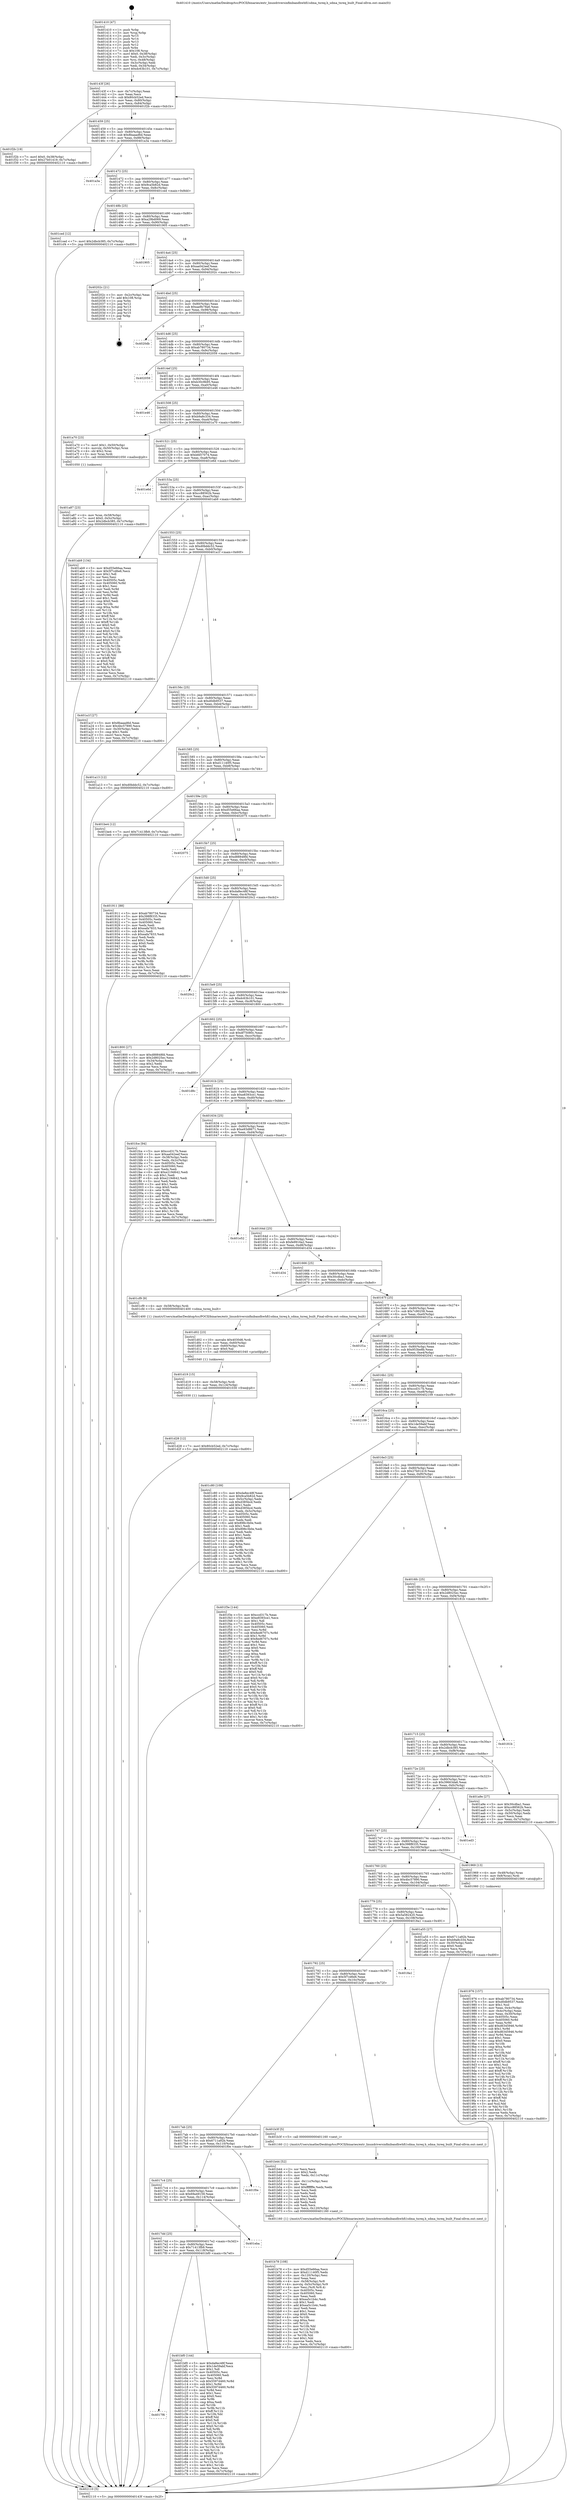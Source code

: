 digraph "0x401410" {
  label = "0x401410 (/mnt/c/Users/mathe/Desktop/tcc/POCII/binaries/extr_linuxdriversinfinibandhwhfi1sdma_txreq.h_sdma_txreq_built_Final-ollvm.out::main(0))"
  labelloc = "t"
  node[shape=record]

  Entry [label="",width=0.3,height=0.3,shape=circle,fillcolor=black,style=filled]
  "0x40143f" [label="{
     0x40143f [26]\l
     | [instrs]\l
     &nbsp;&nbsp;0x40143f \<+3\>: mov -0x7c(%rbp),%eax\l
     &nbsp;&nbsp;0x401442 \<+2\>: mov %eax,%ecx\l
     &nbsp;&nbsp;0x401444 \<+6\>: sub $0x80cb52ed,%ecx\l
     &nbsp;&nbsp;0x40144a \<+3\>: mov %eax,-0x80(%rbp)\l
     &nbsp;&nbsp;0x40144d \<+6\>: mov %ecx,-0x84(%rbp)\l
     &nbsp;&nbsp;0x401453 \<+6\>: je 0000000000401f2b \<main+0xb1b\>\l
  }"]
  "0x401f2b" [label="{
     0x401f2b [19]\l
     | [instrs]\l
     &nbsp;&nbsp;0x401f2b \<+7\>: movl $0x0,-0x38(%rbp)\l
     &nbsp;&nbsp;0x401f32 \<+7\>: movl $0x27b01419,-0x7c(%rbp)\l
     &nbsp;&nbsp;0x401f39 \<+5\>: jmp 0000000000402110 \<main+0xd00\>\l
  }"]
  "0x401459" [label="{
     0x401459 [25]\l
     | [instrs]\l
     &nbsp;&nbsp;0x401459 \<+5\>: jmp 000000000040145e \<main+0x4e\>\l
     &nbsp;&nbsp;0x40145e \<+3\>: mov -0x80(%rbp),%eax\l
     &nbsp;&nbsp;0x401461 \<+5\>: sub $0x8baaad6d,%eax\l
     &nbsp;&nbsp;0x401466 \<+6\>: mov %eax,-0x88(%rbp)\l
     &nbsp;&nbsp;0x40146c \<+6\>: je 0000000000401a3a \<main+0x62a\>\l
  }"]
  Exit [label="",width=0.3,height=0.3,shape=circle,fillcolor=black,style=filled,peripheries=2]
  "0x401a3a" [label="{
     0x401a3a\l
  }", style=dashed]
  "0x401472" [label="{
     0x401472 [25]\l
     | [instrs]\l
     &nbsp;&nbsp;0x401472 \<+5\>: jmp 0000000000401477 \<main+0x67\>\l
     &nbsp;&nbsp;0x401477 \<+3\>: mov -0x80(%rbp),%eax\l
     &nbsp;&nbsp;0x40147a \<+5\>: sub $0x9ca5b82d,%eax\l
     &nbsp;&nbsp;0x40147f \<+6\>: mov %eax,-0x8c(%rbp)\l
     &nbsp;&nbsp;0x401485 \<+6\>: je 0000000000401ced \<main+0x8dd\>\l
  }"]
  "0x401d28" [label="{
     0x401d28 [12]\l
     | [instrs]\l
     &nbsp;&nbsp;0x401d28 \<+7\>: movl $0x80cb52ed,-0x7c(%rbp)\l
     &nbsp;&nbsp;0x401d2f \<+5\>: jmp 0000000000402110 \<main+0xd00\>\l
  }"]
  "0x401ced" [label="{
     0x401ced [12]\l
     | [instrs]\l
     &nbsp;&nbsp;0x401ced \<+7\>: movl $0x2dbcb385,-0x7c(%rbp)\l
     &nbsp;&nbsp;0x401cf4 \<+5\>: jmp 0000000000402110 \<main+0xd00\>\l
  }"]
  "0x40148b" [label="{
     0x40148b [25]\l
     | [instrs]\l
     &nbsp;&nbsp;0x40148b \<+5\>: jmp 0000000000401490 \<main+0x80\>\l
     &nbsp;&nbsp;0x401490 \<+3\>: mov -0x80(%rbp),%eax\l
     &nbsp;&nbsp;0x401493 \<+5\>: sub $0xa29bd069,%eax\l
     &nbsp;&nbsp;0x401498 \<+6\>: mov %eax,-0x90(%rbp)\l
     &nbsp;&nbsp;0x40149e \<+6\>: je 0000000000401905 \<main+0x4f5\>\l
  }"]
  "0x401d19" [label="{
     0x401d19 [15]\l
     | [instrs]\l
     &nbsp;&nbsp;0x401d19 \<+4\>: mov -0x58(%rbp),%rdi\l
     &nbsp;&nbsp;0x401d1d \<+6\>: mov %eax,-0x124(%rbp)\l
     &nbsp;&nbsp;0x401d23 \<+5\>: call 0000000000401030 \<free@plt\>\l
     | [calls]\l
     &nbsp;&nbsp;0x401030 \{1\} (unknown)\l
  }"]
  "0x401905" [label="{
     0x401905\l
  }", style=dashed]
  "0x4014a4" [label="{
     0x4014a4 [25]\l
     | [instrs]\l
     &nbsp;&nbsp;0x4014a4 \<+5\>: jmp 00000000004014a9 \<main+0x99\>\l
     &nbsp;&nbsp;0x4014a9 \<+3\>: mov -0x80(%rbp),%eax\l
     &nbsp;&nbsp;0x4014ac \<+5\>: sub $0xaa042eef,%eax\l
     &nbsp;&nbsp;0x4014b1 \<+6\>: mov %eax,-0x94(%rbp)\l
     &nbsp;&nbsp;0x4014b7 \<+6\>: je 000000000040202c \<main+0xc1c\>\l
  }"]
  "0x401d02" [label="{
     0x401d02 [23]\l
     | [instrs]\l
     &nbsp;&nbsp;0x401d02 \<+10\>: movabs $0x4030d6,%rdi\l
     &nbsp;&nbsp;0x401d0c \<+3\>: mov %eax,-0x60(%rbp)\l
     &nbsp;&nbsp;0x401d0f \<+3\>: mov -0x60(%rbp),%esi\l
     &nbsp;&nbsp;0x401d12 \<+2\>: mov $0x0,%al\l
     &nbsp;&nbsp;0x401d14 \<+5\>: call 0000000000401040 \<printf@plt\>\l
     | [calls]\l
     &nbsp;&nbsp;0x401040 \{1\} (unknown)\l
  }"]
  "0x40202c" [label="{
     0x40202c [21]\l
     | [instrs]\l
     &nbsp;&nbsp;0x40202c \<+3\>: mov -0x2c(%rbp),%eax\l
     &nbsp;&nbsp;0x40202f \<+7\>: add $0x108,%rsp\l
     &nbsp;&nbsp;0x402036 \<+1\>: pop %rbx\l
     &nbsp;&nbsp;0x402037 \<+2\>: pop %r12\l
     &nbsp;&nbsp;0x402039 \<+2\>: pop %r13\l
     &nbsp;&nbsp;0x40203b \<+2\>: pop %r14\l
     &nbsp;&nbsp;0x40203d \<+2\>: pop %r15\l
     &nbsp;&nbsp;0x40203f \<+1\>: pop %rbp\l
     &nbsp;&nbsp;0x402040 \<+1\>: ret\l
  }"]
  "0x4014bd" [label="{
     0x4014bd [25]\l
     | [instrs]\l
     &nbsp;&nbsp;0x4014bd \<+5\>: jmp 00000000004014c2 \<main+0xb2\>\l
     &nbsp;&nbsp;0x4014c2 \<+3\>: mov -0x80(%rbp),%eax\l
     &nbsp;&nbsp;0x4014c5 \<+5\>: sub $0xaa9b78a6,%eax\l
     &nbsp;&nbsp;0x4014ca \<+6\>: mov %eax,-0x98(%rbp)\l
     &nbsp;&nbsp;0x4014d0 \<+6\>: je 00000000004020db \<main+0xccb\>\l
  }"]
  "0x4017f6" [label="{
     0x4017f6\l
  }", style=dashed]
  "0x4020db" [label="{
     0x4020db\l
  }", style=dashed]
  "0x4014d6" [label="{
     0x4014d6 [25]\l
     | [instrs]\l
     &nbsp;&nbsp;0x4014d6 \<+5\>: jmp 00000000004014db \<main+0xcb\>\l
     &nbsp;&nbsp;0x4014db \<+3\>: mov -0x80(%rbp),%eax\l
     &nbsp;&nbsp;0x4014de \<+5\>: sub $0xab780734,%eax\l
     &nbsp;&nbsp;0x4014e3 \<+6\>: mov %eax,-0x9c(%rbp)\l
     &nbsp;&nbsp;0x4014e9 \<+6\>: je 0000000000402059 \<main+0xc49\>\l
  }"]
  "0x401bf0" [label="{
     0x401bf0 [144]\l
     | [instrs]\l
     &nbsp;&nbsp;0x401bf0 \<+5\>: mov $0xda8ec48f,%eax\l
     &nbsp;&nbsp;0x401bf5 \<+5\>: mov $0x1de59abf,%ecx\l
     &nbsp;&nbsp;0x401bfa \<+2\>: mov $0x1,%dl\l
     &nbsp;&nbsp;0x401bfc \<+7\>: mov 0x40505c,%esi\l
     &nbsp;&nbsp;0x401c03 \<+7\>: mov 0x405060,%edi\l
     &nbsp;&nbsp;0x401c0a \<+3\>: mov %esi,%r8d\l
     &nbsp;&nbsp;0x401c0d \<+7\>: sub $0x5597d460,%r8d\l
     &nbsp;&nbsp;0x401c14 \<+4\>: sub $0x1,%r8d\l
     &nbsp;&nbsp;0x401c18 \<+7\>: add $0x5597d460,%r8d\l
     &nbsp;&nbsp;0x401c1f \<+4\>: imul %r8d,%esi\l
     &nbsp;&nbsp;0x401c23 \<+3\>: and $0x1,%esi\l
     &nbsp;&nbsp;0x401c26 \<+3\>: cmp $0x0,%esi\l
     &nbsp;&nbsp;0x401c29 \<+4\>: sete %r9b\l
     &nbsp;&nbsp;0x401c2d \<+3\>: cmp $0xa,%edi\l
     &nbsp;&nbsp;0x401c30 \<+4\>: setl %r10b\l
     &nbsp;&nbsp;0x401c34 \<+3\>: mov %r9b,%r11b\l
     &nbsp;&nbsp;0x401c37 \<+4\>: xor $0xff,%r11b\l
     &nbsp;&nbsp;0x401c3b \<+3\>: mov %r10b,%bl\l
     &nbsp;&nbsp;0x401c3e \<+3\>: xor $0xff,%bl\l
     &nbsp;&nbsp;0x401c41 \<+3\>: xor $0x0,%dl\l
     &nbsp;&nbsp;0x401c44 \<+3\>: mov %r11b,%r14b\l
     &nbsp;&nbsp;0x401c47 \<+4\>: and $0x0,%r14b\l
     &nbsp;&nbsp;0x401c4b \<+3\>: and %dl,%r9b\l
     &nbsp;&nbsp;0x401c4e \<+3\>: mov %bl,%r15b\l
     &nbsp;&nbsp;0x401c51 \<+4\>: and $0x0,%r15b\l
     &nbsp;&nbsp;0x401c55 \<+3\>: and %dl,%r10b\l
     &nbsp;&nbsp;0x401c58 \<+3\>: or %r9b,%r14b\l
     &nbsp;&nbsp;0x401c5b \<+3\>: or %r10b,%r15b\l
     &nbsp;&nbsp;0x401c5e \<+3\>: xor %r15b,%r14b\l
     &nbsp;&nbsp;0x401c61 \<+3\>: or %bl,%r11b\l
     &nbsp;&nbsp;0x401c64 \<+4\>: xor $0xff,%r11b\l
     &nbsp;&nbsp;0x401c68 \<+3\>: or $0x0,%dl\l
     &nbsp;&nbsp;0x401c6b \<+3\>: and %dl,%r11b\l
     &nbsp;&nbsp;0x401c6e \<+3\>: or %r11b,%r14b\l
     &nbsp;&nbsp;0x401c71 \<+4\>: test $0x1,%r14b\l
     &nbsp;&nbsp;0x401c75 \<+3\>: cmovne %ecx,%eax\l
     &nbsp;&nbsp;0x401c78 \<+3\>: mov %eax,-0x7c(%rbp)\l
     &nbsp;&nbsp;0x401c7b \<+5\>: jmp 0000000000402110 \<main+0xd00\>\l
  }"]
  "0x402059" [label="{
     0x402059\l
  }", style=dashed]
  "0x4014ef" [label="{
     0x4014ef [25]\l
     | [instrs]\l
     &nbsp;&nbsp;0x4014ef \<+5\>: jmp 00000000004014f4 \<main+0xe4\>\l
     &nbsp;&nbsp;0x4014f4 \<+3\>: mov -0x80(%rbp),%eax\l
     &nbsp;&nbsp;0x4014f7 \<+5\>: sub $0xb30c9b95,%eax\l
     &nbsp;&nbsp;0x4014fc \<+6\>: mov %eax,-0xa0(%rbp)\l
     &nbsp;&nbsp;0x401502 \<+6\>: je 0000000000401e46 \<main+0xa36\>\l
  }"]
  "0x4017dd" [label="{
     0x4017dd [25]\l
     | [instrs]\l
     &nbsp;&nbsp;0x4017dd \<+5\>: jmp 00000000004017e2 \<main+0x3d2\>\l
     &nbsp;&nbsp;0x4017e2 \<+3\>: mov -0x80(%rbp),%eax\l
     &nbsp;&nbsp;0x4017e5 \<+5\>: sub $0x71413fb9,%eax\l
     &nbsp;&nbsp;0x4017ea \<+6\>: mov %eax,-0x118(%rbp)\l
     &nbsp;&nbsp;0x4017f0 \<+6\>: je 0000000000401bf0 \<main+0x7e0\>\l
  }"]
  "0x401e46" [label="{
     0x401e46\l
  }", style=dashed]
  "0x401508" [label="{
     0x401508 [25]\l
     | [instrs]\l
     &nbsp;&nbsp;0x401508 \<+5\>: jmp 000000000040150d \<main+0xfd\>\l
     &nbsp;&nbsp;0x40150d \<+3\>: mov -0x80(%rbp),%eax\l
     &nbsp;&nbsp;0x401510 \<+5\>: sub $0xb9a8c334,%eax\l
     &nbsp;&nbsp;0x401515 \<+6\>: mov %eax,-0xa4(%rbp)\l
     &nbsp;&nbsp;0x40151b \<+6\>: je 0000000000401a70 \<main+0x660\>\l
  }"]
  "0x401eba" [label="{
     0x401eba\l
  }", style=dashed]
  "0x401a70" [label="{
     0x401a70 [23]\l
     | [instrs]\l
     &nbsp;&nbsp;0x401a70 \<+7\>: movl $0x1,-0x50(%rbp)\l
     &nbsp;&nbsp;0x401a77 \<+4\>: movslq -0x50(%rbp),%rax\l
     &nbsp;&nbsp;0x401a7b \<+4\>: shl $0x2,%rax\l
     &nbsp;&nbsp;0x401a7f \<+3\>: mov %rax,%rdi\l
     &nbsp;&nbsp;0x401a82 \<+5\>: call 0000000000401050 \<malloc@plt\>\l
     | [calls]\l
     &nbsp;&nbsp;0x401050 \{1\} (unknown)\l
  }"]
  "0x401521" [label="{
     0x401521 [25]\l
     | [instrs]\l
     &nbsp;&nbsp;0x401521 \<+5\>: jmp 0000000000401526 \<main+0x116\>\l
     &nbsp;&nbsp;0x401526 \<+3\>: mov -0x80(%rbp),%eax\l
     &nbsp;&nbsp;0x401529 \<+5\>: sub $0xbfd57074,%eax\l
     &nbsp;&nbsp;0x40152e \<+6\>: mov %eax,-0xa8(%rbp)\l
     &nbsp;&nbsp;0x401534 \<+6\>: je 0000000000401e6d \<main+0xa5d\>\l
  }"]
  "0x4017c4" [label="{
     0x4017c4 [25]\l
     | [instrs]\l
     &nbsp;&nbsp;0x4017c4 \<+5\>: jmp 00000000004017c9 \<main+0x3b9\>\l
     &nbsp;&nbsp;0x4017c9 \<+3\>: mov -0x80(%rbp),%eax\l
     &nbsp;&nbsp;0x4017cc \<+5\>: sub $0x69a49159,%eax\l
     &nbsp;&nbsp;0x4017d1 \<+6\>: mov %eax,-0x114(%rbp)\l
     &nbsp;&nbsp;0x4017d7 \<+6\>: je 0000000000401eba \<main+0xaaa\>\l
  }"]
  "0x401e6d" [label="{
     0x401e6d\l
  }", style=dashed]
  "0x40153a" [label="{
     0x40153a [25]\l
     | [instrs]\l
     &nbsp;&nbsp;0x40153a \<+5\>: jmp 000000000040153f \<main+0x12f\>\l
     &nbsp;&nbsp;0x40153f \<+3\>: mov -0x80(%rbp),%eax\l
     &nbsp;&nbsp;0x401542 \<+5\>: sub $0xcc88562b,%eax\l
     &nbsp;&nbsp;0x401547 \<+6\>: mov %eax,-0xac(%rbp)\l
     &nbsp;&nbsp;0x40154d \<+6\>: je 0000000000401ab9 \<main+0x6a9\>\l
  }"]
  "0x401f0e" [label="{
     0x401f0e\l
  }", style=dashed]
  "0x401ab9" [label="{
     0x401ab9 [134]\l
     | [instrs]\l
     &nbsp;&nbsp;0x401ab9 \<+5\>: mov $0xd55e66aa,%eax\l
     &nbsp;&nbsp;0x401abe \<+5\>: mov $0x5f7cd6e6,%ecx\l
     &nbsp;&nbsp;0x401ac3 \<+2\>: mov $0x1,%dl\l
     &nbsp;&nbsp;0x401ac5 \<+2\>: xor %esi,%esi\l
     &nbsp;&nbsp;0x401ac7 \<+7\>: mov 0x40505c,%edi\l
     &nbsp;&nbsp;0x401ace \<+8\>: mov 0x405060,%r8d\l
     &nbsp;&nbsp;0x401ad6 \<+3\>: sub $0x1,%esi\l
     &nbsp;&nbsp;0x401ad9 \<+3\>: mov %edi,%r9d\l
     &nbsp;&nbsp;0x401adc \<+3\>: add %esi,%r9d\l
     &nbsp;&nbsp;0x401adf \<+4\>: imul %r9d,%edi\l
     &nbsp;&nbsp;0x401ae3 \<+3\>: and $0x1,%edi\l
     &nbsp;&nbsp;0x401ae6 \<+3\>: cmp $0x0,%edi\l
     &nbsp;&nbsp;0x401ae9 \<+4\>: sete %r10b\l
     &nbsp;&nbsp;0x401aed \<+4\>: cmp $0xa,%r8d\l
     &nbsp;&nbsp;0x401af1 \<+4\>: setl %r11b\l
     &nbsp;&nbsp;0x401af5 \<+3\>: mov %r10b,%bl\l
     &nbsp;&nbsp;0x401af8 \<+3\>: xor $0xff,%bl\l
     &nbsp;&nbsp;0x401afb \<+3\>: mov %r11b,%r14b\l
     &nbsp;&nbsp;0x401afe \<+4\>: xor $0xff,%r14b\l
     &nbsp;&nbsp;0x401b02 \<+3\>: xor $0x0,%dl\l
     &nbsp;&nbsp;0x401b05 \<+3\>: mov %bl,%r15b\l
     &nbsp;&nbsp;0x401b08 \<+4\>: and $0x0,%r15b\l
     &nbsp;&nbsp;0x401b0c \<+3\>: and %dl,%r10b\l
     &nbsp;&nbsp;0x401b0f \<+3\>: mov %r14b,%r12b\l
     &nbsp;&nbsp;0x401b12 \<+4\>: and $0x0,%r12b\l
     &nbsp;&nbsp;0x401b16 \<+3\>: and %dl,%r11b\l
     &nbsp;&nbsp;0x401b19 \<+3\>: or %r10b,%r15b\l
     &nbsp;&nbsp;0x401b1c \<+3\>: or %r11b,%r12b\l
     &nbsp;&nbsp;0x401b1f \<+3\>: xor %r12b,%r15b\l
     &nbsp;&nbsp;0x401b22 \<+3\>: or %r14b,%bl\l
     &nbsp;&nbsp;0x401b25 \<+3\>: xor $0xff,%bl\l
     &nbsp;&nbsp;0x401b28 \<+3\>: or $0x0,%dl\l
     &nbsp;&nbsp;0x401b2b \<+2\>: and %dl,%bl\l
     &nbsp;&nbsp;0x401b2d \<+3\>: or %bl,%r15b\l
     &nbsp;&nbsp;0x401b30 \<+4\>: test $0x1,%r15b\l
     &nbsp;&nbsp;0x401b34 \<+3\>: cmovne %ecx,%eax\l
     &nbsp;&nbsp;0x401b37 \<+3\>: mov %eax,-0x7c(%rbp)\l
     &nbsp;&nbsp;0x401b3a \<+5\>: jmp 0000000000402110 \<main+0xd00\>\l
  }"]
  "0x401553" [label="{
     0x401553 [25]\l
     | [instrs]\l
     &nbsp;&nbsp;0x401553 \<+5\>: jmp 0000000000401558 \<main+0x148\>\l
     &nbsp;&nbsp;0x401558 \<+3\>: mov -0x80(%rbp),%eax\l
     &nbsp;&nbsp;0x40155b \<+5\>: sub $0xd0bddc52,%eax\l
     &nbsp;&nbsp;0x401560 \<+6\>: mov %eax,-0xb0(%rbp)\l
     &nbsp;&nbsp;0x401566 \<+6\>: je 0000000000401a1f \<main+0x60f\>\l
  }"]
  "0x401b78" [label="{
     0x401b78 [108]\l
     | [instrs]\l
     &nbsp;&nbsp;0x401b78 \<+5\>: mov $0xd55e66aa,%ecx\l
     &nbsp;&nbsp;0x401b7d \<+5\>: mov $0xd11140f5,%edx\l
     &nbsp;&nbsp;0x401b82 \<+6\>: mov -0x120(%rbp),%esi\l
     &nbsp;&nbsp;0x401b88 \<+3\>: imul %eax,%esi\l
     &nbsp;&nbsp;0x401b8b \<+4\>: mov -0x58(%rbp),%r8\l
     &nbsp;&nbsp;0x401b8f \<+4\>: movslq -0x5c(%rbp),%r9\l
     &nbsp;&nbsp;0x401b93 \<+4\>: mov %esi,(%r8,%r9,4)\l
     &nbsp;&nbsp;0x401b97 \<+7\>: mov 0x40505c,%eax\l
     &nbsp;&nbsp;0x401b9e \<+7\>: mov 0x405060,%esi\l
     &nbsp;&nbsp;0x401ba5 \<+2\>: mov %eax,%edi\l
     &nbsp;&nbsp;0x401ba7 \<+6\>: sub $0xea5c1b4c,%edi\l
     &nbsp;&nbsp;0x401bad \<+3\>: sub $0x1,%edi\l
     &nbsp;&nbsp;0x401bb0 \<+6\>: add $0xea5c1b4c,%edi\l
     &nbsp;&nbsp;0x401bb6 \<+3\>: imul %edi,%eax\l
     &nbsp;&nbsp;0x401bb9 \<+3\>: and $0x1,%eax\l
     &nbsp;&nbsp;0x401bbc \<+3\>: cmp $0x0,%eax\l
     &nbsp;&nbsp;0x401bbf \<+4\>: sete %r10b\l
     &nbsp;&nbsp;0x401bc3 \<+3\>: cmp $0xa,%esi\l
     &nbsp;&nbsp;0x401bc6 \<+4\>: setl %r11b\l
     &nbsp;&nbsp;0x401bca \<+3\>: mov %r10b,%bl\l
     &nbsp;&nbsp;0x401bcd \<+3\>: and %r11b,%bl\l
     &nbsp;&nbsp;0x401bd0 \<+3\>: xor %r11b,%r10b\l
     &nbsp;&nbsp;0x401bd3 \<+3\>: or %r10b,%bl\l
     &nbsp;&nbsp;0x401bd6 \<+3\>: test $0x1,%bl\l
     &nbsp;&nbsp;0x401bd9 \<+3\>: cmovne %edx,%ecx\l
     &nbsp;&nbsp;0x401bdc \<+3\>: mov %ecx,-0x7c(%rbp)\l
     &nbsp;&nbsp;0x401bdf \<+5\>: jmp 0000000000402110 \<main+0xd00\>\l
  }"]
  "0x401a1f" [label="{
     0x401a1f [27]\l
     | [instrs]\l
     &nbsp;&nbsp;0x401a1f \<+5\>: mov $0x8baaad6d,%eax\l
     &nbsp;&nbsp;0x401a24 \<+5\>: mov $0x4bc57890,%ecx\l
     &nbsp;&nbsp;0x401a29 \<+3\>: mov -0x30(%rbp),%edx\l
     &nbsp;&nbsp;0x401a2c \<+3\>: cmp $0x1,%edx\l
     &nbsp;&nbsp;0x401a2f \<+3\>: cmovl %ecx,%eax\l
     &nbsp;&nbsp;0x401a32 \<+3\>: mov %eax,-0x7c(%rbp)\l
     &nbsp;&nbsp;0x401a35 \<+5\>: jmp 0000000000402110 \<main+0xd00\>\l
  }"]
  "0x40156c" [label="{
     0x40156c [25]\l
     | [instrs]\l
     &nbsp;&nbsp;0x40156c \<+5\>: jmp 0000000000401571 \<main+0x161\>\l
     &nbsp;&nbsp;0x401571 \<+3\>: mov -0x80(%rbp),%eax\l
     &nbsp;&nbsp;0x401574 \<+5\>: sub $0xd0db9537,%eax\l
     &nbsp;&nbsp;0x401579 \<+6\>: mov %eax,-0xb4(%rbp)\l
     &nbsp;&nbsp;0x40157f \<+6\>: je 0000000000401a13 \<main+0x603\>\l
  }"]
  "0x401b44" [label="{
     0x401b44 [52]\l
     | [instrs]\l
     &nbsp;&nbsp;0x401b44 \<+2\>: xor %ecx,%ecx\l
     &nbsp;&nbsp;0x401b46 \<+5\>: mov $0x2,%edx\l
     &nbsp;&nbsp;0x401b4b \<+6\>: mov %edx,-0x11c(%rbp)\l
     &nbsp;&nbsp;0x401b51 \<+1\>: cltd\l
     &nbsp;&nbsp;0x401b52 \<+6\>: mov -0x11c(%rbp),%esi\l
     &nbsp;&nbsp;0x401b58 \<+2\>: idiv %esi\l
     &nbsp;&nbsp;0x401b5a \<+6\>: imul $0xfffffffe,%edx,%edx\l
     &nbsp;&nbsp;0x401b60 \<+2\>: mov %ecx,%edi\l
     &nbsp;&nbsp;0x401b62 \<+2\>: sub %edx,%edi\l
     &nbsp;&nbsp;0x401b64 \<+2\>: mov %ecx,%edx\l
     &nbsp;&nbsp;0x401b66 \<+3\>: sub $0x1,%edx\l
     &nbsp;&nbsp;0x401b69 \<+2\>: add %edx,%edi\l
     &nbsp;&nbsp;0x401b6b \<+2\>: sub %edi,%ecx\l
     &nbsp;&nbsp;0x401b6d \<+6\>: mov %ecx,-0x120(%rbp)\l
     &nbsp;&nbsp;0x401b73 \<+5\>: call 0000000000401160 \<next_i\>\l
     | [calls]\l
     &nbsp;&nbsp;0x401160 \{1\} (/mnt/c/Users/mathe/Desktop/tcc/POCII/binaries/extr_linuxdriversinfinibandhwhfi1sdma_txreq.h_sdma_txreq_built_Final-ollvm.out::next_i)\l
  }"]
  "0x401a13" [label="{
     0x401a13 [12]\l
     | [instrs]\l
     &nbsp;&nbsp;0x401a13 \<+7\>: movl $0xd0bddc52,-0x7c(%rbp)\l
     &nbsp;&nbsp;0x401a1a \<+5\>: jmp 0000000000402110 \<main+0xd00\>\l
  }"]
  "0x401585" [label="{
     0x401585 [25]\l
     | [instrs]\l
     &nbsp;&nbsp;0x401585 \<+5\>: jmp 000000000040158a \<main+0x17a\>\l
     &nbsp;&nbsp;0x40158a \<+3\>: mov -0x80(%rbp),%eax\l
     &nbsp;&nbsp;0x40158d \<+5\>: sub $0xd11140f5,%eax\l
     &nbsp;&nbsp;0x401592 \<+6\>: mov %eax,-0xb8(%rbp)\l
     &nbsp;&nbsp;0x401598 \<+6\>: je 0000000000401be4 \<main+0x7d4\>\l
  }"]
  "0x4017ab" [label="{
     0x4017ab [25]\l
     | [instrs]\l
     &nbsp;&nbsp;0x4017ab \<+5\>: jmp 00000000004017b0 \<main+0x3a0\>\l
     &nbsp;&nbsp;0x4017b0 \<+3\>: mov -0x80(%rbp),%eax\l
     &nbsp;&nbsp;0x4017b3 \<+5\>: sub $0x6711a92b,%eax\l
     &nbsp;&nbsp;0x4017b8 \<+6\>: mov %eax,-0x110(%rbp)\l
     &nbsp;&nbsp;0x4017be \<+6\>: je 0000000000401f0e \<main+0xafe\>\l
  }"]
  "0x401be4" [label="{
     0x401be4 [12]\l
     | [instrs]\l
     &nbsp;&nbsp;0x401be4 \<+7\>: movl $0x71413fb9,-0x7c(%rbp)\l
     &nbsp;&nbsp;0x401beb \<+5\>: jmp 0000000000402110 \<main+0xd00\>\l
  }"]
  "0x40159e" [label="{
     0x40159e [25]\l
     | [instrs]\l
     &nbsp;&nbsp;0x40159e \<+5\>: jmp 00000000004015a3 \<main+0x193\>\l
     &nbsp;&nbsp;0x4015a3 \<+3\>: mov -0x80(%rbp),%eax\l
     &nbsp;&nbsp;0x4015a6 \<+5\>: sub $0xd55e66aa,%eax\l
     &nbsp;&nbsp;0x4015ab \<+6\>: mov %eax,-0xbc(%rbp)\l
     &nbsp;&nbsp;0x4015b1 \<+6\>: je 0000000000402075 \<main+0xc65\>\l
  }"]
  "0x401b3f" [label="{
     0x401b3f [5]\l
     | [instrs]\l
     &nbsp;&nbsp;0x401b3f \<+5\>: call 0000000000401160 \<next_i\>\l
     | [calls]\l
     &nbsp;&nbsp;0x401160 \{1\} (/mnt/c/Users/mathe/Desktop/tcc/POCII/binaries/extr_linuxdriversinfinibandhwhfi1sdma_txreq.h_sdma_txreq_built_Final-ollvm.out::next_i)\l
  }"]
  "0x402075" [label="{
     0x402075\l
  }", style=dashed]
  "0x4015b7" [label="{
     0x4015b7 [25]\l
     | [instrs]\l
     &nbsp;&nbsp;0x4015b7 \<+5\>: jmp 00000000004015bc \<main+0x1ac\>\l
     &nbsp;&nbsp;0x4015bc \<+3\>: mov -0x80(%rbp),%eax\l
     &nbsp;&nbsp;0x4015bf \<+5\>: sub $0xd88848fd,%eax\l
     &nbsp;&nbsp;0x4015c4 \<+6\>: mov %eax,-0xc0(%rbp)\l
     &nbsp;&nbsp;0x4015ca \<+6\>: je 0000000000401911 \<main+0x501\>\l
  }"]
  "0x401792" [label="{
     0x401792 [25]\l
     | [instrs]\l
     &nbsp;&nbsp;0x401792 \<+5\>: jmp 0000000000401797 \<main+0x387\>\l
     &nbsp;&nbsp;0x401797 \<+3\>: mov -0x80(%rbp),%eax\l
     &nbsp;&nbsp;0x40179a \<+5\>: sub $0x5f7cd6e6,%eax\l
     &nbsp;&nbsp;0x40179f \<+6\>: mov %eax,-0x10c(%rbp)\l
     &nbsp;&nbsp;0x4017a5 \<+6\>: je 0000000000401b3f \<main+0x72f\>\l
  }"]
  "0x401911" [label="{
     0x401911 [88]\l
     | [instrs]\l
     &nbsp;&nbsp;0x401911 \<+5\>: mov $0xab780734,%eax\l
     &nbsp;&nbsp;0x401916 \<+5\>: mov $0x398f8335,%ecx\l
     &nbsp;&nbsp;0x40191b \<+7\>: mov 0x40505c,%edx\l
     &nbsp;&nbsp;0x401922 \<+7\>: mov 0x405060,%esi\l
     &nbsp;&nbsp;0x401929 \<+2\>: mov %edx,%edi\l
     &nbsp;&nbsp;0x40192b \<+6\>: add $0xeafa7833,%edi\l
     &nbsp;&nbsp;0x401931 \<+3\>: sub $0x1,%edi\l
     &nbsp;&nbsp;0x401934 \<+6\>: sub $0xeafa7833,%edi\l
     &nbsp;&nbsp;0x40193a \<+3\>: imul %edi,%edx\l
     &nbsp;&nbsp;0x40193d \<+3\>: and $0x1,%edx\l
     &nbsp;&nbsp;0x401940 \<+3\>: cmp $0x0,%edx\l
     &nbsp;&nbsp;0x401943 \<+4\>: sete %r8b\l
     &nbsp;&nbsp;0x401947 \<+3\>: cmp $0xa,%esi\l
     &nbsp;&nbsp;0x40194a \<+4\>: setl %r9b\l
     &nbsp;&nbsp;0x40194e \<+3\>: mov %r8b,%r10b\l
     &nbsp;&nbsp;0x401951 \<+3\>: and %r9b,%r10b\l
     &nbsp;&nbsp;0x401954 \<+3\>: xor %r9b,%r8b\l
     &nbsp;&nbsp;0x401957 \<+3\>: or %r8b,%r10b\l
     &nbsp;&nbsp;0x40195a \<+4\>: test $0x1,%r10b\l
     &nbsp;&nbsp;0x40195e \<+3\>: cmovne %ecx,%eax\l
     &nbsp;&nbsp;0x401961 \<+3\>: mov %eax,-0x7c(%rbp)\l
     &nbsp;&nbsp;0x401964 \<+5\>: jmp 0000000000402110 \<main+0xd00\>\l
  }"]
  "0x4015d0" [label="{
     0x4015d0 [25]\l
     | [instrs]\l
     &nbsp;&nbsp;0x4015d0 \<+5\>: jmp 00000000004015d5 \<main+0x1c5\>\l
     &nbsp;&nbsp;0x4015d5 \<+3\>: mov -0x80(%rbp),%eax\l
     &nbsp;&nbsp;0x4015d8 \<+5\>: sub $0xda8ec48f,%eax\l
     &nbsp;&nbsp;0x4015dd \<+6\>: mov %eax,-0xc4(%rbp)\l
     &nbsp;&nbsp;0x4015e3 \<+6\>: je 00000000004020c2 \<main+0xcb2\>\l
  }"]
  "0x4018a1" [label="{
     0x4018a1\l
  }", style=dashed]
  "0x4020c2" [label="{
     0x4020c2\l
  }", style=dashed]
  "0x4015e9" [label="{
     0x4015e9 [25]\l
     | [instrs]\l
     &nbsp;&nbsp;0x4015e9 \<+5\>: jmp 00000000004015ee \<main+0x1de\>\l
     &nbsp;&nbsp;0x4015ee \<+3\>: mov -0x80(%rbp),%eax\l
     &nbsp;&nbsp;0x4015f1 \<+5\>: sub $0xdc63b101,%eax\l
     &nbsp;&nbsp;0x4015f6 \<+6\>: mov %eax,-0xc8(%rbp)\l
     &nbsp;&nbsp;0x4015fc \<+6\>: je 0000000000401800 \<main+0x3f0\>\l
  }"]
  "0x401a87" [label="{
     0x401a87 [23]\l
     | [instrs]\l
     &nbsp;&nbsp;0x401a87 \<+4\>: mov %rax,-0x58(%rbp)\l
     &nbsp;&nbsp;0x401a8b \<+7\>: movl $0x0,-0x5c(%rbp)\l
     &nbsp;&nbsp;0x401a92 \<+7\>: movl $0x2dbcb385,-0x7c(%rbp)\l
     &nbsp;&nbsp;0x401a99 \<+5\>: jmp 0000000000402110 \<main+0xd00\>\l
  }"]
  "0x401800" [label="{
     0x401800 [27]\l
     | [instrs]\l
     &nbsp;&nbsp;0x401800 \<+5\>: mov $0xd88848fd,%eax\l
     &nbsp;&nbsp;0x401805 \<+5\>: mov $0x2d8025ec,%ecx\l
     &nbsp;&nbsp;0x40180a \<+3\>: mov -0x34(%rbp),%edx\l
     &nbsp;&nbsp;0x40180d \<+3\>: cmp $0x2,%edx\l
     &nbsp;&nbsp;0x401810 \<+3\>: cmovne %ecx,%eax\l
     &nbsp;&nbsp;0x401813 \<+3\>: mov %eax,-0x7c(%rbp)\l
     &nbsp;&nbsp;0x401816 \<+5\>: jmp 0000000000402110 \<main+0xd00\>\l
  }"]
  "0x401602" [label="{
     0x401602 [25]\l
     | [instrs]\l
     &nbsp;&nbsp;0x401602 \<+5\>: jmp 0000000000401607 \<main+0x1f7\>\l
     &nbsp;&nbsp;0x401607 \<+3\>: mov -0x80(%rbp),%eax\l
     &nbsp;&nbsp;0x40160a \<+5\>: sub $0xdf75080c,%eax\l
     &nbsp;&nbsp;0x40160f \<+6\>: mov %eax,-0xcc(%rbp)\l
     &nbsp;&nbsp;0x401615 \<+6\>: je 0000000000401d8c \<main+0x97c\>\l
  }"]
  "0x402110" [label="{
     0x402110 [5]\l
     | [instrs]\l
     &nbsp;&nbsp;0x402110 \<+5\>: jmp 000000000040143f \<main+0x2f\>\l
  }"]
  "0x401410" [label="{
     0x401410 [47]\l
     | [instrs]\l
     &nbsp;&nbsp;0x401410 \<+1\>: push %rbp\l
     &nbsp;&nbsp;0x401411 \<+3\>: mov %rsp,%rbp\l
     &nbsp;&nbsp;0x401414 \<+2\>: push %r15\l
     &nbsp;&nbsp;0x401416 \<+2\>: push %r14\l
     &nbsp;&nbsp;0x401418 \<+2\>: push %r13\l
     &nbsp;&nbsp;0x40141a \<+2\>: push %r12\l
     &nbsp;&nbsp;0x40141c \<+1\>: push %rbx\l
     &nbsp;&nbsp;0x40141d \<+7\>: sub $0x108,%rsp\l
     &nbsp;&nbsp;0x401424 \<+7\>: movl $0x0,-0x38(%rbp)\l
     &nbsp;&nbsp;0x40142b \<+3\>: mov %edi,-0x3c(%rbp)\l
     &nbsp;&nbsp;0x40142e \<+4\>: mov %rsi,-0x48(%rbp)\l
     &nbsp;&nbsp;0x401432 \<+3\>: mov -0x3c(%rbp),%edi\l
     &nbsp;&nbsp;0x401435 \<+3\>: mov %edi,-0x34(%rbp)\l
     &nbsp;&nbsp;0x401438 \<+7\>: movl $0xdc63b101,-0x7c(%rbp)\l
  }"]
  "0x401779" [label="{
     0x401779 [25]\l
     | [instrs]\l
     &nbsp;&nbsp;0x401779 \<+5\>: jmp 000000000040177e \<main+0x36e\>\l
     &nbsp;&nbsp;0x40177e \<+3\>: mov -0x80(%rbp),%eax\l
     &nbsp;&nbsp;0x401781 \<+5\>: sub $0x5a582420,%eax\l
     &nbsp;&nbsp;0x401786 \<+6\>: mov %eax,-0x108(%rbp)\l
     &nbsp;&nbsp;0x40178c \<+6\>: je 00000000004018a1 \<main+0x491\>\l
  }"]
  "0x401d8c" [label="{
     0x401d8c\l
  }", style=dashed]
  "0x40161b" [label="{
     0x40161b [25]\l
     | [instrs]\l
     &nbsp;&nbsp;0x40161b \<+5\>: jmp 0000000000401620 \<main+0x210\>\l
     &nbsp;&nbsp;0x401620 \<+3\>: mov -0x80(%rbp),%eax\l
     &nbsp;&nbsp;0x401623 \<+5\>: sub $0xe8393ce1,%eax\l
     &nbsp;&nbsp;0x401628 \<+6\>: mov %eax,-0xd0(%rbp)\l
     &nbsp;&nbsp;0x40162e \<+6\>: je 0000000000401fce \<main+0xbbe\>\l
  }"]
  "0x401a55" [label="{
     0x401a55 [27]\l
     | [instrs]\l
     &nbsp;&nbsp;0x401a55 \<+5\>: mov $0x6711a92b,%eax\l
     &nbsp;&nbsp;0x401a5a \<+5\>: mov $0xb9a8c334,%ecx\l
     &nbsp;&nbsp;0x401a5f \<+3\>: mov -0x30(%rbp),%edx\l
     &nbsp;&nbsp;0x401a62 \<+3\>: cmp $0x0,%edx\l
     &nbsp;&nbsp;0x401a65 \<+3\>: cmove %ecx,%eax\l
     &nbsp;&nbsp;0x401a68 \<+3\>: mov %eax,-0x7c(%rbp)\l
     &nbsp;&nbsp;0x401a6b \<+5\>: jmp 0000000000402110 \<main+0xd00\>\l
  }"]
  "0x401fce" [label="{
     0x401fce [94]\l
     | [instrs]\l
     &nbsp;&nbsp;0x401fce \<+5\>: mov $0xccd317b,%eax\l
     &nbsp;&nbsp;0x401fd3 \<+5\>: mov $0xaa042eef,%ecx\l
     &nbsp;&nbsp;0x401fd8 \<+3\>: mov -0x38(%rbp),%edx\l
     &nbsp;&nbsp;0x401fdb \<+3\>: mov %edx,-0x2c(%rbp)\l
     &nbsp;&nbsp;0x401fde \<+7\>: mov 0x40505c,%edx\l
     &nbsp;&nbsp;0x401fe5 \<+7\>: mov 0x405060,%esi\l
     &nbsp;&nbsp;0x401fec \<+2\>: mov %edx,%edi\l
     &nbsp;&nbsp;0x401fee \<+6\>: add $0xe219d642,%edi\l
     &nbsp;&nbsp;0x401ff4 \<+3\>: sub $0x1,%edi\l
     &nbsp;&nbsp;0x401ff7 \<+6\>: sub $0xe219d642,%edi\l
     &nbsp;&nbsp;0x401ffd \<+3\>: imul %edi,%edx\l
     &nbsp;&nbsp;0x402000 \<+3\>: and $0x1,%edx\l
     &nbsp;&nbsp;0x402003 \<+3\>: cmp $0x0,%edx\l
     &nbsp;&nbsp;0x402006 \<+4\>: sete %r8b\l
     &nbsp;&nbsp;0x40200a \<+3\>: cmp $0xa,%esi\l
     &nbsp;&nbsp;0x40200d \<+4\>: setl %r9b\l
     &nbsp;&nbsp;0x402011 \<+3\>: mov %r8b,%r10b\l
     &nbsp;&nbsp;0x402014 \<+3\>: and %r9b,%r10b\l
     &nbsp;&nbsp;0x402017 \<+3\>: xor %r9b,%r8b\l
     &nbsp;&nbsp;0x40201a \<+3\>: or %r8b,%r10b\l
     &nbsp;&nbsp;0x40201d \<+4\>: test $0x1,%r10b\l
     &nbsp;&nbsp;0x402021 \<+3\>: cmovne %ecx,%eax\l
     &nbsp;&nbsp;0x402024 \<+3\>: mov %eax,-0x7c(%rbp)\l
     &nbsp;&nbsp;0x402027 \<+5\>: jmp 0000000000402110 \<main+0xd00\>\l
  }"]
  "0x401634" [label="{
     0x401634 [25]\l
     | [instrs]\l
     &nbsp;&nbsp;0x401634 \<+5\>: jmp 0000000000401639 \<main+0x229\>\l
     &nbsp;&nbsp;0x401639 \<+3\>: mov -0x80(%rbp),%eax\l
     &nbsp;&nbsp;0x40163c \<+5\>: sub $0xe93d8671,%eax\l
     &nbsp;&nbsp;0x401641 \<+6\>: mov %eax,-0xd4(%rbp)\l
     &nbsp;&nbsp;0x401647 \<+6\>: je 0000000000401e52 \<main+0xa42\>\l
  }"]
  "0x401976" [label="{
     0x401976 [157]\l
     | [instrs]\l
     &nbsp;&nbsp;0x401976 \<+5\>: mov $0xab780734,%ecx\l
     &nbsp;&nbsp;0x40197b \<+5\>: mov $0xd0db9537,%edx\l
     &nbsp;&nbsp;0x401980 \<+3\>: mov $0x1,%sil\l
     &nbsp;&nbsp;0x401983 \<+3\>: mov %eax,-0x4c(%rbp)\l
     &nbsp;&nbsp;0x401986 \<+3\>: mov -0x4c(%rbp),%eax\l
     &nbsp;&nbsp;0x401989 \<+3\>: mov %eax,-0x30(%rbp)\l
     &nbsp;&nbsp;0x40198c \<+7\>: mov 0x40505c,%eax\l
     &nbsp;&nbsp;0x401993 \<+8\>: mov 0x405060,%r8d\l
     &nbsp;&nbsp;0x40199b \<+3\>: mov %eax,%r9d\l
     &nbsp;&nbsp;0x40199e \<+7\>: add $0xd6345946,%r9d\l
     &nbsp;&nbsp;0x4019a5 \<+4\>: sub $0x1,%r9d\l
     &nbsp;&nbsp;0x4019a9 \<+7\>: sub $0xd6345946,%r9d\l
     &nbsp;&nbsp;0x4019b0 \<+4\>: imul %r9d,%eax\l
     &nbsp;&nbsp;0x4019b4 \<+3\>: and $0x1,%eax\l
     &nbsp;&nbsp;0x4019b7 \<+3\>: cmp $0x0,%eax\l
     &nbsp;&nbsp;0x4019ba \<+4\>: sete %r10b\l
     &nbsp;&nbsp;0x4019be \<+4\>: cmp $0xa,%r8d\l
     &nbsp;&nbsp;0x4019c2 \<+4\>: setl %r11b\l
     &nbsp;&nbsp;0x4019c6 \<+3\>: mov %r10b,%bl\l
     &nbsp;&nbsp;0x4019c9 \<+3\>: xor $0xff,%bl\l
     &nbsp;&nbsp;0x4019cc \<+3\>: mov %r11b,%r14b\l
     &nbsp;&nbsp;0x4019cf \<+4\>: xor $0xff,%r14b\l
     &nbsp;&nbsp;0x4019d3 \<+4\>: xor $0x1,%sil\l
     &nbsp;&nbsp;0x4019d7 \<+3\>: mov %bl,%r15b\l
     &nbsp;&nbsp;0x4019da \<+4\>: and $0xff,%r15b\l
     &nbsp;&nbsp;0x4019de \<+3\>: and %sil,%r10b\l
     &nbsp;&nbsp;0x4019e1 \<+3\>: mov %r14b,%r12b\l
     &nbsp;&nbsp;0x4019e4 \<+4\>: and $0xff,%r12b\l
     &nbsp;&nbsp;0x4019e8 \<+3\>: and %sil,%r11b\l
     &nbsp;&nbsp;0x4019eb \<+3\>: or %r10b,%r15b\l
     &nbsp;&nbsp;0x4019ee \<+3\>: or %r11b,%r12b\l
     &nbsp;&nbsp;0x4019f1 \<+3\>: xor %r12b,%r15b\l
     &nbsp;&nbsp;0x4019f4 \<+3\>: or %r14b,%bl\l
     &nbsp;&nbsp;0x4019f7 \<+3\>: xor $0xff,%bl\l
     &nbsp;&nbsp;0x4019fa \<+4\>: or $0x1,%sil\l
     &nbsp;&nbsp;0x4019fe \<+3\>: and %sil,%bl\l
     &nbsp;&nbsp;0x401a01 \<+3\>: or %bl,%r15b\l
     &nbsp;&nbsp;0x401a04 \<+4\>: test $0x1,%r15b\l
     &nbsp;&nbsp;0x401a08 \<+3\>: cmovne %edx,%ecx\l
     &nbsp;&nbsp;0x401a0b \<+3\>: mov %ecx,-0x7c(%rbp)\l
     &nbsp;&nbsp;0x401a0e \<+5\>: jmp 0000000000402110 \<main+0xd00\>\l
  }"]
  "0x401e52" [label="{
     0x401e52\l
  }", style=dashed]
  "0x40164d" [label="{
     0x40164d [25]\l
     | [instrs]\l
     &nbsp;&nbsp;0x40164d \<+5\>: jmp 0000000000401652 \<main+0x242\>\l
     &nbsp;&nbsp;0x401652 \<+3\>: mov -0x80(%rbp),%eax\l
     &nbsp;&nbsp;0x401655 \<+5\>: sub $0xfe9916a2,%eax\l
     &nbsp;&nbsp;0x40165a \<+6\>: mov %eax,-0xd8(%rbp)\l
     &nbsp;&nbsp;0x401660 \<+6\>: je 0000000000401d34 \<main+0x924\>\l
  }"]
  "0x401760" [label="{
     0x401760 [25]\l
     | [instrs]\l
     &nbsp;&nbsp;0x401760 \<+5\>: jmp 0000000000401765 \<main+0x355\>\l
     &nbsp;&nbsp;0x401765 \<+3\>: mov -0x80(%rbp),%eax\l
     &nbsp;&nbsp;0x401768 \<+5\>: sub $0x4bc57890,%eax\l
     &nbsp;&nbsp;0x40176d \<+6\>: mov %eax,-0x104(%rbp)\l
     &nbsp;&nbsp;0x401773 \<+6\>: je 0000000000401a55 \<main+0x645\>\l
  }"]
  "0x401d34" [label="{
     0x401d34\l
  }", style=dashed]
  "0x401666" [label="{
     0x401666 [25]\l
     | [instrs]\l
     &nbsp;&nbsp;0x401666 \<+5\>: jmp 000000000040166b \<main+0x25b\>\l
     &nbsp;&nbsp;0x40166b \<+3\>: mov -0x80(%rbp),%eax\l
     &nbsp;&nbsp;0x40166e \<+5\>: sub $0x30cdba1,%eax\l
     &nbsp;&nbsp;0x401673 \<+6\>: mov %eax,-0xdc(%rbp)\l
     &nbsp;&nbsp;0x401679 \<+6\>: je 0000000000401cf9 \<main+0x8e9\>\l
  }"]
  "0x401969" [label="{
     0x401969 [13]\l
     | [instrs]\l
     &nbsp;&nbsp;0x401969 \<+4\>: mov -0x48(%rbp),%rax\l
     &nbsp;&nbsp;0x40196d \<+4\>: mov 0x8(%rax),%rdi\l
     &nbsp;&nbsp;0x401971 \<+5\>: call 0000000000401060 \<atoi@plt\>\l
     | [calls]\l
     &nbsp;&nbsp;0x401060 \{1\} (unknown)\l
  }"]
  "0x401cf9" [label="{
     0x401cf9 [9]\l
     | [instrs]\l
     &nbsp;&nbsp;0x401cf9 \<+4\>: mov -0x58(%rbp),%rdi\l
     &nbsp;&nbsp;0x401cfd \<+5\>: call 0000000000401400 \<sdma_txreq_built\>\l
     | [calls]\l
     &nbsp;&nbsp;0x401400 \{1\} (/mnt/c/Users/mathe/Desktop/tcc/POCII/binaries/extr_linuxdriversinfinibandhwhfi1sdma_txreq.h_sdma_txreq_built_Final-ollvm.out::sdma_txreq_built)\l
  }"]
  "0x40167f" [label="{
     0x40167f [25]\l
     | [instrs]\l
     &nbsp;&nbsp;0x40167f \<+5\>: jmp 0000000000401684 \<main+0x274\>\l
     &nbsp;&nbsp;0x401684 \<+3\>: mov -0x80(%rbp),%eax\l
     &nbsp;&nbsp;0x401687 \<+5\>: sub $0x7c90258,%eax\l
     &nbsp;&nbsp;0x40168c \<+6\>: mov %eax,-0xe0(%rbp)\l
     &nbsp;&nbsp;0x401692 \<+6\>: je 0000000000401f1a \<main+0xb0a\>\l
  }"]
  "0x401747" [label="{
     0x401747 [25]\l
     | [instrs]\l
     &nbsp;&nbsp;0x401747 \<+5\>: jmp 000000000040174c \<main+0x33c\>\l
     &nbsp;&nbsp;0x40174c \<+3\>: mov -0x80(%rbp),%eax\l
     &nbsp;&nbsp;0x40174f \<+5\>: sub $0x398f8335,%eax\l
     &nbsp;&nbsp;0x401754 \<+6\>: mov %eax,-0x100(%rbp)\l
     &nbsp;&nbsp;0x40175a \<+6\>: je 0000000000401969 \<main+0x559\>\l
  }"]
  "0x401f1a" [label="{
     0x401f1a\l
  }", style=dashed]
  "0x401698" [label="{
     0x401698 [25]\l
     | [instrs]\l
     &nbsp;&nbsp;0x401698 \<+5\>: jmp 000000000040169d \<main+0x28d\>\l
     &nbsp;&nbsp;0x40169d \<+3\>: mov -0x80(%rbp),%eax\l
     &nbsp;&nbsp;0x4016a0 \<+5\>: sub $0x953be8b,%eax\l
     &nbsp;&nbsp;0x4016a5 \<+6\>: mov %eax,-0xe4(%rbp)\l
     &nbsp;&nbsp;0x4016ab \<+6\>: je 0000000000402041 \<main+0xc31\>\l
  }"]
  "0x401ed3" [label="{
     0x401ed3\l
  }", style=dashed]
  "0x402041" [label="{
     0x402041\l
  }", style=dashed]
  "0x4016b1" [label="{
     0x4016b1 [25]\l
     | [instrs]\l
     &nbsp;&nbsp;0x4016b1 \<+5\>: jmp 00000000004016b6 \<main+0x2a6\>\l
     &nbsp;&nbsp;0x4016b6 \<+3\>: mov -0x80(%rbp),%eax\l
     &nbsp;&nbsp;0x4016b9 \<+5\>: sub $0xccd317b,%eax\l
     &nbsp;&nbsp;0x4016be \<+6\>: mov %eax,-0xe8(%rbp)\l
     &nbsp;&nbsp;0x4016c4 \<+6\>: je 0000000000402109 \<main+0xcf9\>\l
  }"]
  "0x40172e" [label="{
     0x40172e [25]\l
     | [instrs]\l
     &nbsp;&nbsp;0x40172e \<+5\>: jmp 0000000000401733 \<main+0x323\>\l
     &nbsp;&nbsp;0x401733 \<+3\>: mov -0x80(%rbp),%eax\l
     &nbsp;&nbsp;0x401736 \<+5\>: sub $0x39663da6,%eax\l
     &nbsp;&nbsp;0x40173b \<+6\>: mov %eax,-0xfc(%rbp)\l
     &nbsp;&nbsp;0x401741 \<+6\>: je 0000000000401ed3 \<main+0xac3\>\l
  }"]
  "0x402109" [label="{
     0x402109\l
  }", style=dashed]
  "0x4016ca" [label="{
     0x4016ca [25]\l
     | [instrs]\l
     &nbsp;&nbsp;0x4016ca \<+5\>: jmp 00000000004016cf \<main+0x2bf\>\l
     &nbsp;&nbsp;0x4016cf \<+3\>: mov -0x80(%rbp),%eax\l
     &nbsp;&nbsp;0x4016d2 \<+5\>: sub $0x1de59abf,%eax\l
     &nbsp;&nbsp;0x4016d7 \<+6\>: mov %eax,-0xec(%rbp)\l
     &nbsp;&nbsp;0x4016dd \<+6\>: je 0000000000401c80 \<main+0x870\>\l
  }"]
  "0x401a9e" [label="{
     0x401a9e [27]\l
     | [instrs]\l
     &nbsp;&nbsp;0x401a9e \<+5\>: mov $0x30cdba1,%eax\l
     &nbsp;&nbsp;0x401aa3 \<+5\>: mov $0xcc88562b,%ecx\l
     &nbsp;&nbsp;0x401aa8 \<+3\>: mov -0x5c(%rbp),%edx\l
     &nbsp;&nbsp;0x401aab \<+3\>: cmp -0x50(%rbp),%edx\l
     &nbsp;&nbsp;0x401aae \<+3\>: cmovl %ecx,%eax\l
     &nbsp;&nbsp;0x401ab1 \<+3\>: mov %eax,-0x7c(%rbp)\l
     &nbsp;&nbsp;0x401ab4 \<+5\>: jmp 0000000000402110 \<main+0xd00\>\l
  }"]
  "0x401c80" [label="{
     0x401c80 [109]\l
     | [instrs]\l
     &nbsp;&nbsp;0x401c80 \<+5\>: mov $0xda8ec48f,%eax\l
     &nbsp;&nbsp;0x401c85 \<+5\>: mov $0x9ca5b82d,%ecx\l
     &nbsp;&nbsp;0x401c8a \<+3\>: mov -0x5c(%rbp),%edx\l
     &nbsp;&nbsp;0x401c8d \<+6\>: sub $0xd385bcd,%edx\l
     &nbsp;&nbsp;0x401c93 \<+3\>: add $0x1,%edx\l
     &nbsp;&nbsp;0x401c96 \<+6\>: add $0xd385bcd,%edx\l
     &nbsp;&nbsp;0x401c9c \<+3\>: mov %edx,-0x5c(%rbp)\l
     &nbsp;&nbsp;0x401c9f \<+7\>: mov 0x40505c,%edx\l
     &nbsp;&nbsp;0x401ca6 \<+7\>: mov 0x405060,%esi\l
     &nbsp;&nbsp;0x401cad \<+2\>: mov %edx,%edi\l
     &nbsp;&nbsp;0x401caf \<+6\>: add $0x898c3b0e,%edi\l
     &nbsp;&nbsp;0x401cb5 \<+3\>: sub $0x1,%edi\l
     &nbsp;&nbsp;0x401cb8 \<+6\>: sub $0x898c3b0e,%edi\l
     &nbsp;&nbsp;0x401cbe \<+3\>: imul %edi,%edx\l
     &nbsp;&nbsp;0x401cc1 \<+3\>: and $0x1,%edx\l
     &nbsp;&nbsp;0x401cc4 \<+3\>: cmp $0x0,%edx\l
     &nbsp;&nbsp;0x401cc7 \<+4\>: sete %r8b\l
     &nbsp;&nbsp;0x401ccb \<+3\>: cmp $0xa,%esi\l
     &nbsp;&nbsp;0x401cce \<+4\>: setl %r9b\l
     &nbsp;&nbsp;0x401cd2 \<+3\>: mov %r8b,%r10b\l
     &nbsp;&nbsp;0x401cd5 \<+3\>: and %r9b,%r10b\l
     &nbsp;&nbsp;0x401cd8 \<+3\>: xor %r9b,%r8b\l
     &nbsp;&nbsp;0x401cdb \<+3\>: or %r8b,%r10b\l
     &nbsp;&nbsp;0x401cde \<+4\>: test $0x1,%r10b\l
     &nbsp;&nbsp;0x401ce2 \<+3\>: cmovne %ecx,%eax\l
     &nbsp;&nbsp;0x401ce5 \<+3\>: mov %eax,-0x7c(%rbp)\l
     &nbsp;&nbsp;0x401ce8 \<+5\>: jmp 0000000000402110 \<main+0xd00\>\l
  }"]
  "0x4016e3" [label="{
     0x4016e3 [25]\l
     | [instrs]\l
     &nbsp;&nbsp;0x4016e3 \<+5\>: jmp 00000000004016e8 \<main+0x2d8\>\l
     &nbsp;&nbsp;0x4016e8 \<+3\>: mov -0x80(%rbp),%eax\l
     &nbsp;&nbsp;0x4016eb \<+5\>: sub $0x27b01419,%eax\l
     &nbsp;&nbsp;0x4016f0 \<+6\>: mov %eax,-0xf0(%rbp)\l
     &nbsp;&nbsp;0x4016f6 \<+6\>: je 0000000000401f3e \<main+0xb2e\>\l
  }"]
  "0x401715" [label="{
     0x401715 [25]\l
     | [instrs]\l
     &nbsp;&nbsp;0x401715 \<+5\>: jmp 000000000040171a \<main+0x30a\>\l
     &nbsp;&nbsp;0x40171a \<+3\>: mov -0x80(%rbp),%eax\l
     &nbsp;&nbsp;0x40171d \<+5\>: sub $0x2dbcb385,%eax\l
     &nbsp;&nbsp;0x401722 \<+6\>: mov %eax,-0xf8(%rbp)\l
     &nbsp;&nbsp;0x401728 \<+6\>: je 0000000000401a9e \<main+0x68e\>\l
  }"]
  "0x401f3e" [label="{
     0x401f3e [144]\l
     | [instrs]\l
     &nbsp;&nbsp;0x401f3e \<+5\>: mov $0xccd317b,%eax\l
     &nbsp;&nbsp;0x401f43 \<+5\>: mov $0xe8393ce1,%ecx\l
     &nbsp;&nbsp;0x401f48 \<+2\>: mov $0x1,%dl\l
     &nbsp;&nbsp;0x401f4a \<+7\>: mov 0x40505c,%esi\l
     &nbsp;&nbsp;0x401f51 \<+7\>: mov 0x405060,%edi\l
     &nbsp;&nbsp;0x401f58 \<+3\>: mov %esi,%r8d\l
     &nbsp;&nbsp;0x401f5b \<+7\>: sub $0x8ed6707c,%r8d\l
     &nbsp;&nbsp;0x401f62 \<+4\>: sub $0x1,%r8d\l
     &nbsp;&nbsp;0x401f66 \<+7\>: add $0x8ed6707c,%r8d\l
     &nbsp;&nbsp;0x401f6d \<+4\>: imul %r8d,%esi\l
     &nbsp;&nbsp;0x401f71 \<+3\>: and $0x1,%esi\l
     &nbsp;&nbsp;0x401f74 \<+3\>: cmp $0x0,%esi\l
     &nbsp;&nbsp;0x401f77 \<+4\>: sete %r9b\l
     &nbsp;&nbsp;0x401f7b \<+3\>: cmp $0xa,%edi\l
     &nbsp;&nbsp;0x401f7e \<+4\>: setl %r10b\l
     &nbsp;&nbsp;0x401f82 \<+3\>: mov %r9b,%r11b\l
     &nbsp;&nbsp;0x401f85 \<+4\>: xor $0xff,%r11b\l
     &nbsp;&nbsp;0x401f89 \<+3\>: mov %r10b,%bl\l
     &nbsp;&nbsp;0x401f8c \<+3\>: xor $0xff,%bl\l
     &nbsp;&nbsp;0x401f8f \<+3\>: xor $0x0,%dl\l
     &nbsp;&nbsp;0x401f92 \<+3\>: mov %r11b,%r14b\l
     &nbsp;&nbsp;0x401f95 \<+4\>: and $0x0,%r14b\l
     &nbsp;&nbsp;0x401f99 \<+3\>: and %dl,%r9b\l
     &nbsp;&nbsp;0x401f9c \<+3\>: mov %bl,%r15b\l
     &nbsp;&nbsp;0x401f9f \<+4\>: and $0x0,%r15b\l
     &nbsp;&nbsp;0x401fa3 \<+3\>: and %dl,%r10b\l
     &nbsp;&nbsp;0x401fa6 \<+3\>: or %r9b,%r14b\l
     &nbsp;&nbsp;0x401fa9 \<+3\>: or %r10b,%r15b\l
     &nbsp;&nbsp;0x401fac \<+3\>: xor %r15b,%r14b\l
     &nbsp;&nbsp;0x401faf \<+3\>: or %bl,%r11b\l
     &nbsp;&nbsp;0x401fb2 \<+4\>: xor $0xff,%r11b\l
     &nbsp;&nbsp;0x401fb6 \<+3\>: or $0x0,%dl\l
     &nbsp;&nbsp;0x401fb9 \<+3\>: and %dl,%r11b\l
     &nbsp;&nbsp;0x401fbc \<+3\>: or %r11b,%r14b\l
     &nbsp;&nbsp;0x401fbf \<+4\>: test $0x1,%r14b\l
     &nbsp;&nbsp;0x401fc3 \<+3\>: cmovne %ecx,%eax\l
     &nbsp;&nbsp;0x401fc6 \<+3\>: mov %eax,-0x7c(%rbp)\l
     &nbsp;&nbsp;0x401fc9 \<+5\>: jmp 0000000000402110 \<main+0xd00\>\l
  }"]
  "0x4016fc" [label="{
     0x4016fc [25]\l
     | [instrs]\l
     &nbsp;&nbsp;0x4016fc \<+5\>: jmp 0000000000401701 \<main+0x2f1\>\l
     &nbsp;&nbsp;0x401701 \<+3\>: mov -0x80(%rbp),%eax\l
     &nbsp;&nbsp;0x401704 \<+5\>: sub $0x2d8025ec,%eax\l
     &nbsp;&nbsp;0x401709 \<+6\>: mov %eax,-0xf4(%rbp)\l
     &nbsp;&nbsp;0x40170f \<+6\>: je 000000000040181b \<main+0x40b\>\l
  }"]
  "0x40181b" [label="{
     0x40181b\l
  }", style=dashed]
  Entry -> "0x401410" [label=" 1"]
  "0x40143f" -> "0x401f2b" [label=" 1"]
  "0x40143f" -> "0x401459" [label=" 19"]
  "0x40202c" -> Exit [label=" 1"]
  "0x401459" -> "0x401a3a" [label=" 0"]
  "0x401459" -> "0x401472" [label=" 19"]
  "0x401fce" -> "0x402110" [label=" 1"]
  "0x401472" -> "0x401ced" [label=" 1"]
  "0x401472" -> "0x40148b" [label=" 18"]
  "0x401f3e" -> "0x402110" [label=" 1"]
  "0x40148b" -> "0x401905" [label=" 0"]
  "0x40148b" -> "0x4014a4" [label=" 18"]
  "0x401f2b" -> "0x402110" [label=" 1"]
  "0x4014a4" -> "0x40202c" [label=" 1"]
  "0x4014a4" -> "0x4014bd" [label=" 17"]
  "0x401d28" -> "0x402110" [label=" 1"]
  "0x4014bd" -> "0x4020db" [label=" 0"]
  "0x4014bd" -> "0x4014d6" [label=" 17"]
  "0x401d19" -> "0x401d28" [label=" 1"]
  "0x4014d6" -> "0x402059" [label=" 0"]
  "0x4014d6" -> "0x4014ef" [label=" 17"]
  "0x401d02" -> "0x401d19" [label=" 1"]
  "0x4014ef" -> "0x401e46" [label=" 0"]
  "0x4014ef" -> "0x401508" [label=" 17"]
  "0x401ced" -> "0x402110" [label=" 1"]
  "0x401508" -> "0x401a70" [label=" 1"]
  "0x401508" -> "0x401521" [label=" 16"]
  "0x401c80" -> "0x402110" [label=" 1"]
  "0x401521" -> "0x401e6d" [label=" 0"]
  "0x401521" -> "0x40153a" [label=" 16"]
  "0x4017dd" -> "0x4017f6" [label=" 0"]
  "0x40153a" -> "0x401ab9" [label=" 1"]
  "0x40153a" -> "0x401553" [label=" 15"]
  "0x4017dd" -> "0x401bf0" [label=" 1"]
  "0x401553" -> "0x401a1f" [label=" 1"]
  "0x401553" -> "0x40156c" [label=" 14"]
  "0x4017c4" -> "0x4017dd" [label=" 1"]
  "0x40156c" -> "0x401a13" [label=" 1"]
  "0x40156c" -> "0x401585" [label=" 13"]
  "0x4017c4" -> "0x401eba" [label=" 0"]
  "0x401585" -> "0x401be4" [label=" 1"]
  "0x401585" -> "0x40159e" [label=" 12"]
  "0x401bf0" -> "0x402110" [label=" 1"]
  "0x40159e" -> "0x402075" [label=" 0"]
  "0x40159e" -> "0x4015b7" [label=" 12"]
  "0x4017ab" -> "0x4017c4" [label=" 1"]
  "0x4015b7" -> "0x401911" [label=" 1"]
  "0x4015b7" -> "0x4015d0" [label=" 11"]
  "0x401cf9" -> "0x401d02" [label=" 1"]
  "0x4015d0" -> "0x4020c2" [label=" 0"]
  "0x4015d0" -> "0x4015e9" [label=" 11"]
  "0x401be4" -> "0x402110" [label=" 1"]
  "0x4015e9" -> "0x401800" [label=" 1"]
  "0x4015e9" -> "0x401602" [label=" 10"]
  "0x401800" -> "0x402110" [label=" 1"]
  "0x401410" -> "0x40143f" [label=" 1"]
  "0x402110" -> "0x40143f" [label=" 19"]
  "0x401911" -> "0x402110" [label=" 1"]
  "0x401b44" -> "0x401b78" [label=" 1"]
  "0x401602" -> "0x401d8c" [label=" 0"]
  "0x401602" -> "0x40161b" [label=" 10"]
  "0x401b3f" -> "0x401b44" [label=" 1"]
  "0x40161b" -> "0x401fce" [label=" 1"]
  "0x40161b" -> "0x401634" [label=" 9"]
  "0x401792" -> "0x4017ab" [label=" 1"]
  "0x401634" -> "0x401e52" [label=" 0"]
  "0x401634" -> "0x40164d" [label=" 9"]
  "0x4017ab" -> "0x401f0e" [label=" 0"]
  "0x40164d" -> "0x401d34" [label=" 0"]
  "0x40164d" -> "0x401666" [label=" 9"]
  "0x401779" -> "0x401792" [label=" 2"]
  "0x401666" -> "0x401cf9" [label=" 1"]
  "0x401666" -> "0x40167f" [label=" 8"]
  "0x401779" -> "0x4018a1" [label=" 0"]
  "0x40167f" -> "0x401f1a" [label=" 0"]
  "0x40167f" -> "0x401698" [label=" 8"]
  "0x401ab9" -> "0x402110" [label=" 1"]
  "0x401698" -> "0x402041" [label=" 0"]
  "0x401698" -> "0x4016b1" [label=" 8"]
  "0x401a9e" -> "0x402110" [label=" 2"]
  "0x4016b1" -> "0x402109" [label=" 0"]
  "0x4016b1" -> "0x4016ca" [label=" 8"]
  "0x401a70" -> "0x401a87" [label=" 1"]
  "0x4016ca" -> "0x401c80" [label=" 1"]
  "0x4016ca" -> "0x4016e3" [label=" 7"]
  "0x401a55" -> "0x402110" [label=" 1"]
  "0x4016e3" -> "0x401f3e" [label=" 1"]
  "0x4016e3" -> "0x4016fc" [label=" 6"]
  "0x401760" -> "0x401a55" [label=" 1"]
  "0x4016fc" -> "0x40181b" [label=" 0"]
  "0x4016fc" -> "0x401715" [label=" 6"]
  "0x401760" -> "0x401779" [label=" 2"]
  "0x401715" -> "0x401a9e" [label=" 2"]
  "0x401715" -> "0x40172e" [label=" 4"]
  "0x401a87" -> "0x402110" [label=" 1"]
  "0x40172e" -> "0x401ed3" [label=" 0"]
  "0x40172e" -> "0x401747" [label=" 4"]
  "0x401b78" -> "0x402110" [label=" 1"]
  "0x401747" -> "0x401969" [label=" 1"]
  "0x401747" -> "0x401760" [label=" 3"]
  "0x401969" -> "0x401976" [label=" 1"]
  "0x401976" -> "0x402110" [label=" 1"]
  "0x401a13" -> "0x402110" [label=" 1"]
  "0x401a1f" -> "0x402110" [label=" 1"]
  "0x401792" -> "0x401b3f" [label=" 1"]
}
